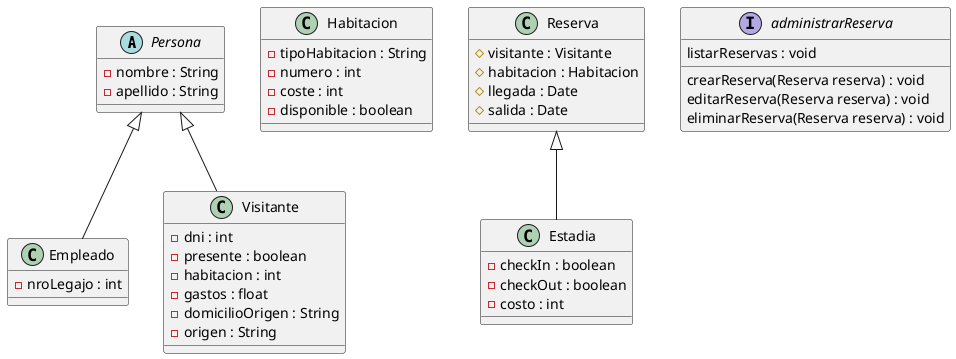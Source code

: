 @startuml

abstract class Persona{
    - nombre : String
    - apellido : String
}

class Empleado extends Persona {
    - nroLegajo : int

}

class Visitante extends Persona {
    - dni : int
    - presente : boolean
    - habitacion : int
    - gastos : float
    - domicilioOrigen : String
    - origen : String


}

class Habitacion {
    - tipoHabitacion : String
    - numero : int
    - coste : int
    - disponible : boolean
}

class Estadia extends Reserva{
     - checkIn : boolean
     - checkOut : boolean
     - costo : int
}

class Reserva {
     # visitante : Visitante
     # habitacion : Habitacion
     # llegada : Date
     # salida : Date

}

interface administrarReserva {
    crearReserva(Reserva reserva) : void
    editarReserva(Reserva reserva) : void
    eliminarReserva(Reserva reserva) : void
    listarReservas : void
}







@enduml